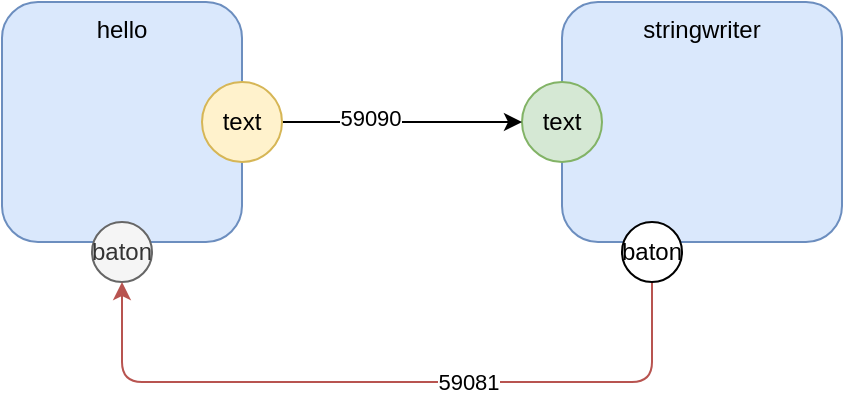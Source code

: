 <mxfile version="14.6.13" type="device"><diagram id="vF7nX4WSq-qU_QC6wkFl" name="Page-1"><mxGraphModel dx="1106" dy="806" grid="1" gridSize="10" guides="1" tooltips="1" connect="1" arrows="1" fold="1" page="1" pageScale="1" pageWidth="1100" pageHeight="850" math="0" shadow="0"><root><mxCell id="0"/><mxCell id="1" parent="0"/><mxCell id="8j_UuBqoul13LSwW8SpW-1" value="hello" style="rounded=1;whiteSpace=wrap;html=1;verticalAlign=top;fillColor=#dae8fc;strokeColor=#6c8ebf;" vertex="1" parent="1"><mxGeometry x="120" y="160" width="120" height="120" as="geometry"/></mxCell><mxCell id="8j_UuBqoul13LSwW8SpW-2" value="stringwriter" style="rounded=1;whiteSpace=wrap;html=1;verticalAlign=top;fillColor=#dae8fc;strokeColor=#6c8ebf;" vertex="1" parent="1"><mxGeometry x="400" y="160" width="140" height="120" as="geometry"/></mxCell><mxCell id="8j_UuBqoul13LSwW8SpW-3" value="text" style="ellipse;whiteSpace=wrap;html=1;aspect=fixed;fillColor=#d5e8d4;strokeColor=#82b366;" vertex="1" parent="1"><mxGeometry x="380" y="200" width="40" height="40" as="geometry"/></mxCell><mxCell id="8j_UuBqoul13LSwW8SpW-5" style="edgeStyle=orthogonalEdgeStyle;rounded=0;orthogonalLoop=1;jettySize=auto;html=1;" edge="1" parent="1" source="8j_UuBqoul13LSwW8SpW-4" target="8j_UuBqoul13LSwW8SpW-3"><mxGeometry relative="1" as="geometry"/></mxCell><mxCell id="8j_UuBqoul13LSwW8SpW-6" value="59090" style="edgeLabel;html=1;align=center;verticalAlign=middle;resizable=0;points=[];" vertex="1" connectable="0" parent="8j_UuBqoul13LSwW8SpW-5"><mxGeometry x="-0.267" y="2" relative="1" as="geometry"><mxPoint as="offset"/></mxGeometry></mxCell><mxCell id="8j_UuBqoul13LSwW8SpW-4" value="text" style="ellipse;whiteSpace=wrap;html=1;aspect=fixed;fillColor=#fff2cc;strokeColor=#d6b656;" vertex="1" parent="1"><mxGeometry x="220" y="200" width="40" height="40" as="geometry"/></mxCell><mxCell id="8j_UuBqoul13LSwW8SpW-7" value="baton" style="ellipse;whiteSpace=wrap;html=1;aspect=fixed;fillColor=#f5f5f5;strokeColor=#666666;fontColor=#333333;" vertex="1" parent="1"><mxGeometry x="165" y="270" width="30" height="30" as="geometry"/></mxCell><mxCell id="8j_UuBqoul13LSwW8SpW-10" style="edgeStyle=orthogonalEdgeStyle;rounded=1;orthogonalLoop=1;jettySize=auto;html=1;fillColor=#f8cecc;strokeColor=#b85450;entryX=0.5;entryY=1;entryDx=0;entryDy=0;exitX=0.5;exitY=1;exitDx=0;exitDy=0;" edge="1" parent="1" source="8j_UuBqoul13LSwW8SpW-9" target="8j_UuBqoul13LSwW8SpW-7"><mxGeometry relative="1" as="geometry"><mxPoint x="445" y="320" as="sourcePoint"/><mxPoint x="180" y="340" as="targetPoint"/><Array as="points"><mxPoint x="445" y="350"/><mxPoint x="180" y="350"/></Array></mxGeometry></mxCell><mxCell id="8j_UuBqoul13LSwW8SpW-11" value="59081" style="edgeLabel;html=1;align=center;verticalAlign=middle;resizable=0;points=[];" vertex="1" connectable="0" parent="8j_UuBqoul13LSwW8SpW-10"><mxGeometry x="-0.222" relative="1" as="geometry"><mxPoint as="offset"/></mxGeometry></mxCell><mxCell id="8j_UuBqoul13LSwW8SpW-9" value="baton" style="ellipse;whiteSpace=wrap;html=1;aspect=fixed;" vertex="1" parent="1"><mxGeometry x="430" y="270" width="30" height="30" as="geometry"/></mxCell></root></mxGraphModel></diagram></mxfile>